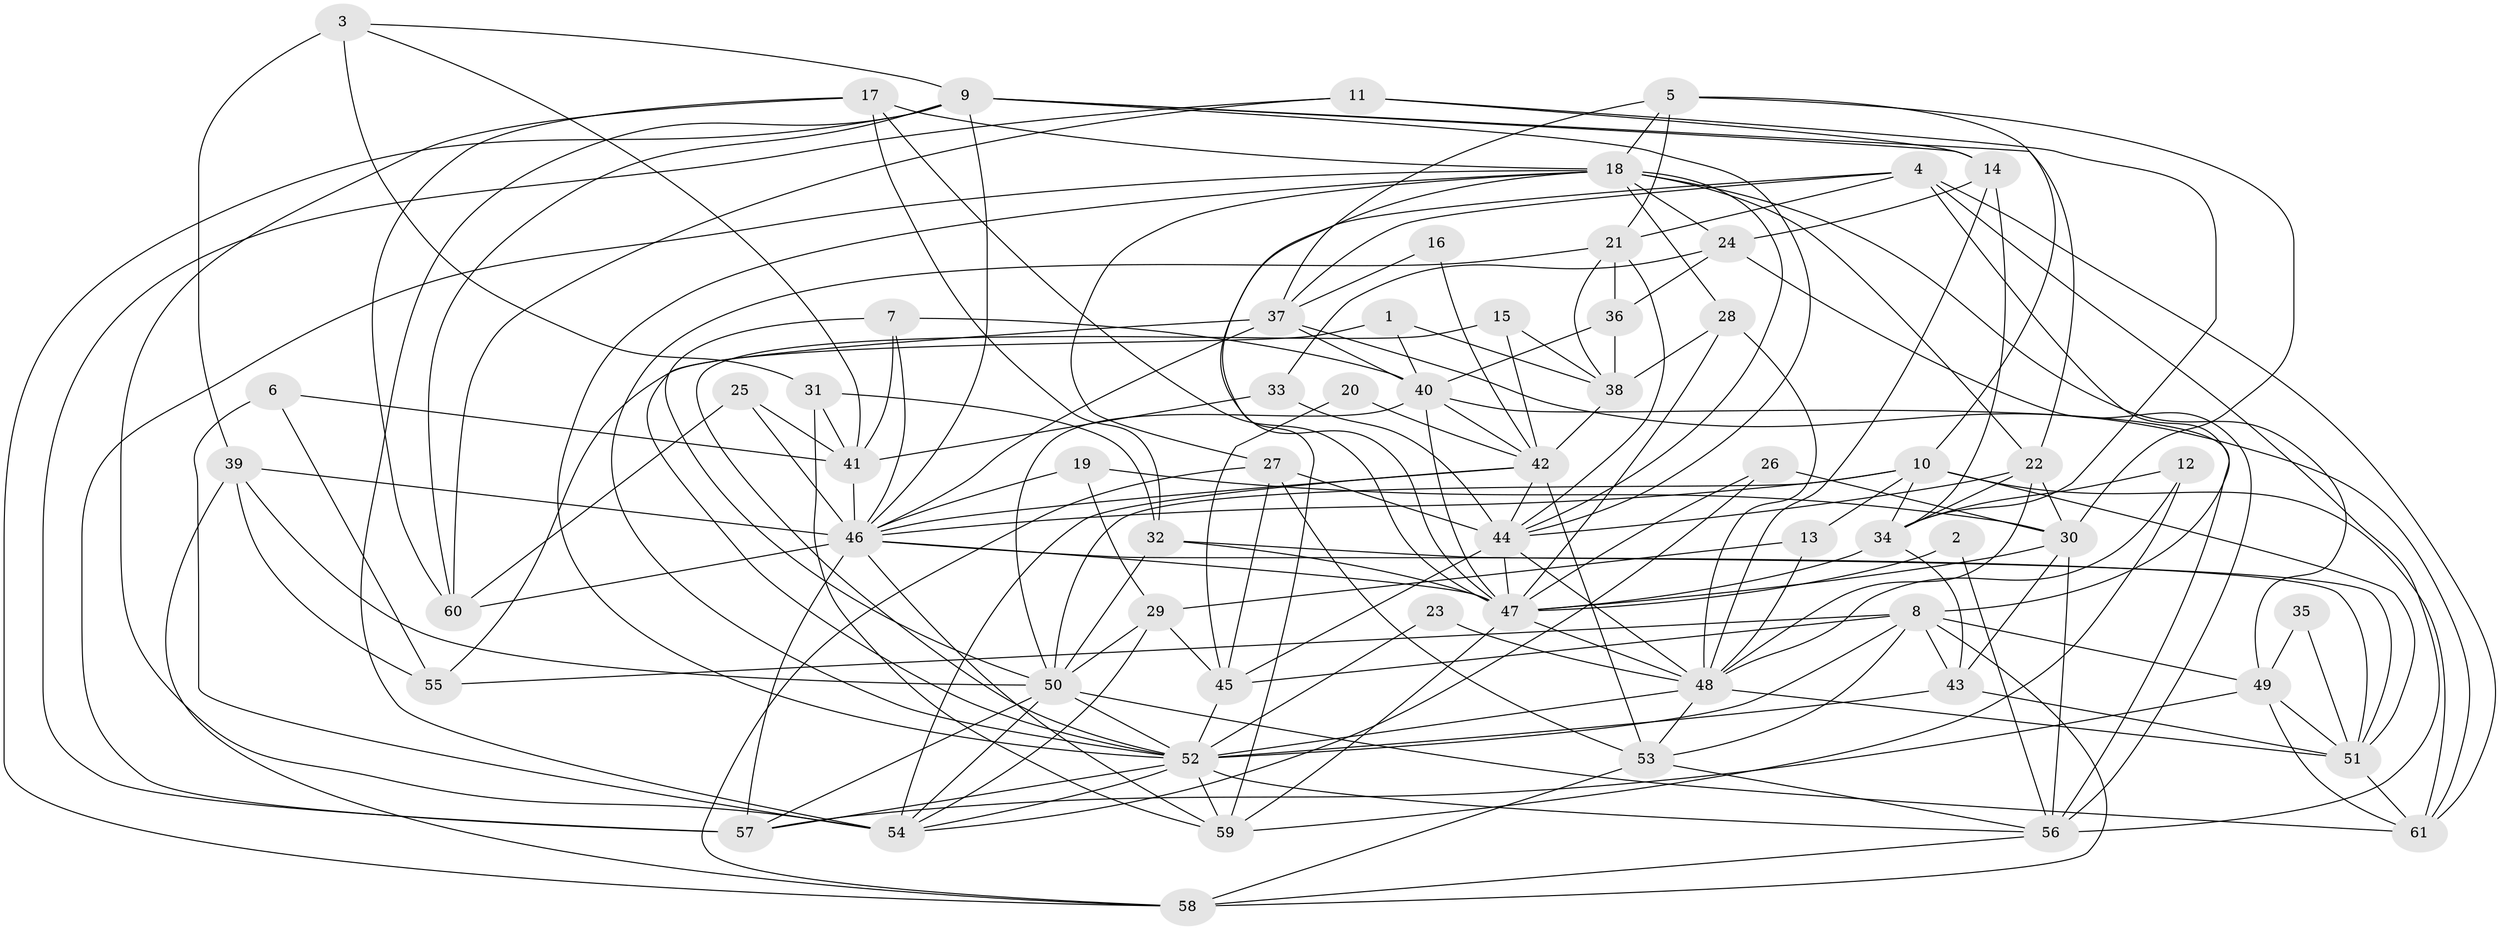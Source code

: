 // original degree distribution, {3: 0.2644628099173554, 4: 0.2975206611570248, 5: 0.15702479338842976, 2: 0.12396694214876033, 6: 0.1322314049586777, 7: 0.01652892561983471, 9: 0.008264462809917356}
// Generated by graph-tools (version 1.1) at 2025/50/03/09/25 03:50:07]
// undirected, 61 vertices, 178 edges
graph export_dot {
graph [start="1"]
  node [color=gray90,style=filled];
  1;
  2;
  3;
  4;
  5;
  6;
  7;
  8;
  9;
  10;
  11;
  12;
  13;
  14;
  15;
  16;
  17;
  18;
  19;
  20;
  21;
  22;
  23;
  24;
  25;
  26;
  27;
  28;
  29;
  30;
  31;
  32;
  33;
  34;
  35;
  36;
  37;
  38;
  39;
  40;
  41;
  42;
  43;
  44;
  45;
  46;
  47;
  48;
  49;
  50;
  51;
  52;
  53;
  54;
  55;
  56;
  57;
  58;
  59;
  60;
  61;
  1 -- 38 [weight=1.0];
  1 -- 40 [weight=1.0];
  1 -- 55 [weight=1.0];
  2 -- 47 [weight=1.0];
  2 -- 56 [weight=1.0];
  3 -- 9 [weight=1.0];
  3 -- 31 [weight=1.0];
  3 -- 39 [weight=1.0];
  3 -- 41 [weight=1.0];
  4 -- 8 [weight=1.0];
  4 -- 21 [weight=1.0];
  4 -- 37 [weight=1.0];
  4 -- 56 [weight=1.0];
  4 -- 59 [weight=1.0];
  4 -- 61 [weight=1.0];
  5 -- 10 [weight=1.0];
  5 -- 18 [weight=1.0];
  5 -- 21 [weight=1.0];
  5 -- 30 [weight=1.0];
  5 -- 37 [weight=1.0];
  6 -- 41 [weight=1.0];
  6 -- 54 [weight=1.0];
  6 -- 55 [weight=1.0];
  7 -- 40 [weight=1.0];
  7 -- 41 [weight=1.0];
  7 -- 46 [weight=1.0];
  7 -- 50 [weight=1.0];
  8 -- 43 [weight=1.0];
  8 -- 45 [weight=1.0];
  8 -- 49 [weight=1.0];
  8 -- 52 [weight=1.0];
  8 -- 53 [weight=1.0];
  8 -- 55 [weight=1.0];
  8 -- 58 [weight=1.0];
  9 -- 14 [weight=1.0];
  9 -- 22 [weight=1.0];
  9 -- 44 [weight=1.0];
  9 -- 46 [weight=1.0];
  9 -- 54 [weight=1.0];
  9 -- 58 [weight=1.0];
  9 -- 60 [weight=1.0];
  10 -- 13 [weight=1.0];
  10 -- 34 [weight=1.0];
  10 -- 46 [weight=1.0];
  10 -- 50 [weight=1.0];
  10 -- 51 [weight=1.0];
  10 -- 61 [weight=1.0];
  11 -- 14 [weight=1.0];
  11 -- 34 [weight=1.0];
  11 -- 57 [weight=1.0];
  11 -- 60 [weight=1.0];
  12 -- 34 [weight=1.0];
  12 -- 48 [weight=1.0];
  12 -- 59 [weight=1.0];
  13 -- 29 [weight=1.0];
  13 -- 48 [weight=1.0];
  14 -- 24 [weight=1.0];
  14 -- 34 [weight=1.0];
  14 -- 48 [weight=1.0];
  15 -- 38 [weight=1.0];
  15 -- 42 [weight=1.0];
  15 -- 52 [weight=1.0];
  16 -- 37 [weight=1.0];
  16 -- 42 [weight=1.0];
  17 -- 18 [weight=1.0];
  17 -- 32 [weight=1.0];
  17 -- 47 [weight=1.0];
  17 -- 54 [weight=1.0];
  17 -- 60 [weight=1.0];
  18 -- 22 [weight=1.0];
  18 -- 24 [weight=1.0];
  18 -- 27 [weight=1.0];
  18 -- 28 [weight=1.0];
  18 -- 44 [weight=1.0];
  18 -- 47 [weight=1.0];
  18 -- 49 [weight=1.0];
  18 -- 52 [weight=1.0];
  18 -- 57 [weight=1.0];
  19 -- 29 [weight=1.0];
  19 -- 30 [weight=1.0];
  19 -- 46 [weight=1.0];
  20 -- 42 [weight=1.0];
  20 -- 45 [weight=1.0];
  21 -- 36 [weight=1.0];
  21 -- 38 [weight=1.0];
  21 -- 44 [weight=1.0];
  21 -- 52 [weight=1.0];
  22 -- 30 [weight=1.0];
  22 -- 34 [weight=1.0];
  22 -- 44 [weight=1.0];
  22 -- 48 [weight=1.0];
  23 -- 48 [weight=1.0];
  23 -- 52 [weight=1.0];
  24 -- 33 [weight=1.0];
  24 -- 36 [weight=1.0];
  24 -- 56 [weight=1.0];
  25 -- 41 [weight=1.0];
  25 -- 46 [weight=1.0];
  25 -- 60 [weight=1.0];
  26 -- 30 [weight=1.0];
  26 -- 47 [weight=1.0];
  26 -- 54 [weight=1.0];
  27 -- 44 [weight=1.0];
  27 -- 45 [weight=1.0];
  27 -- 53 [weight=1.0];
  27 -- 58 [weight=1.0];
  28 -- 38 [weight=1.0];
  28 -- 47 [weight=1.0];
  28 -- 48 [weight=1.0];
  29 -- 45 [weight=1.0];
  29 -- 50 [weight=1.0];
  29 -- 54 [weight=1.0];
  30 -- 43 [weight=1.0];
  30 -- 47 [weight=1.0];
  30 -- 56 [weight=1.0];
  31 -- 32 [weight=1.0];
  31 -- 41 [weight=1.0];
  31 -- 59 [weight=1.0];
  32 -- 47 [weight=1.0];
  32 -- 50 [weight=1.0];
  32 -- 51 [weight=1.0];
  33 -- 41 [weight=1.0];
  33 -- 44 [weight=1.0];
  34 -- 43 [weight=1.0];
  34 -- 47 [weight=1.0];
  35 -- 49 [weight=1.0];
  35 -- 51 [weight=1.0];
  36 -- 38 [weight=1.0];
  36 -- 40 [weight=1.0];
  37 -- 40 [weight=1.0];
  37 -- 46 [weight=1.0];
  37 -- 52 [weight=1.0];
  37 -- 61 [weight=1.0];
  38 -- 42 [weight=1.0];
  39 -- 46 [weight=1.0];
  39 -- 50 [weight=1.0];
  39 -- 55 [weight=1.0];
  39 -- 58 [weight=1.0];
  40 -- 42 [weight=1.0];
  40 -- 47 [weight=1.0];
  40 -- 50 [weight=1.0];
  40 -- 56 [weight=1.0];
  41 -- 46 [weight=1.0];
  42 -- 44 [weight=1.0];
  42 -- 46 [weight=1.0];
  42 -- 53 [weight=1.0];
  42 -- 54 [weight=1.0];
  43 -- 51 [weight=1.0];
  43 -- 52 [weight=1.0];
  44 -- 45 [weight=1.0];
  44 -- 47 [weight=1.0];
  44 -- 48 [weight=1.0];
  45 -- 52 [weight=1.0];
  46 -- 47 [weight=1.0];
  46 -- 51 [weight=1.0];
  46 -- 57 [weight=1.0];
  46 -- 59 [weight=1.0];
  46 -- 60 [weight=1.0];
  47 -- 48 [weight=1.0];
  47 -- 59 [weight=1.0];
  48 -- 51 [weight=1.0];
  48 -- 52 [weight=1.0];
  48 -- 53 [weight=1.0];
  49 -- 51 [weight=1.0];
  49 -- 57 [weight=1.0];
  49 -- 61 [weight=1.0];
  50 -- 52 [weight=1.0];
  50 -- 54 [weight=1.0];
  50 -- 57 [weight=1.0];
  50 -- 61 [weight=1.0];
  51 -- 61 [weight=1.0];
  52 -- 54 [weight=1.0];
  52 -- 56 [weight=1.0];
  52 -- 57 [weight=1.0];
  52 -- 59 [weight=1.0];
  53 -- 56 [weight=1.0];
  53 -- 58 [weight=1.0];
  56 -- 58 [weight=1.0];
}
